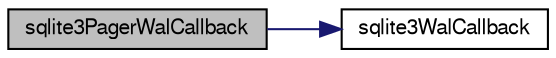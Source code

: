 digraph "sqlite3PagerWalCallback"
{
  edge [fontname="FreeSans",fontsize="10",labelfontname="FreeSans",labelfontsize="10"];
  node [fontname="FreeSans",fontsize="10",shape=record];
  rankdir="LR";
  Node643182 [label="sqlite3PagerWalCallback",height=0.2,width=0.4,color="black", fillcolor="grey75", style="filled", fontcolor="black"];
  Node643182 -> Node643183 [color="midnightblue",fontsize="10",style="solid",fontname="FreeSans"];
  Node643183 [label="sqlite3WalCallback",height=0.2,width=0.4,color="black", fillcolor="white", style="filled",URL="$sqlite3_8c.html#a97bb6f7499eaf81da881e3c508998995"];
}
